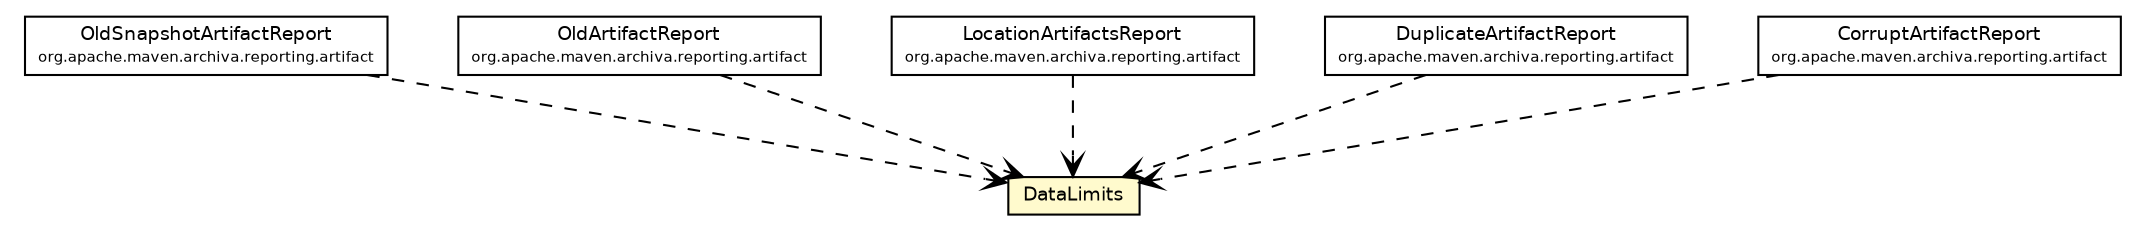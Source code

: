 #!/usr/local/bin/dot
#
# Class diagram 
# Generated by UmlGraph version 4.6 (http://www.spinellis.gr/sw/umlgraph)
#

digraph G {
	edge [fontname="Helvetica",fontsize=10,labelfontname="Helvetica",labelfontsize=10];
	node [fontname="Helvetica",fontsize=10,shape=plaintext];
	// org.apache.maven.archiva.reporting.DataLimits
	c107479 [label=<<table border="0" cellborder="1" cellspacing="0" cellpadding="2" port="p" bgcolor="lemonChiffon" href="./DataLimits.html">
		<tr><td><table border="0" cellspacing="0" cellpadding="1">
			<tr><td> DataLimits </td></tr>
		</table></td></tr>
		</table>>, fontname="Helvetica", fontcolor="black", fontsize=9.0];
	// org.apache.maven.archiva.reporting.artifact.OldSnapshotArtifactReport
	c107481 [label=<<table border="0" cellborder="1" cellspacing="0" cellpadding="2" port="p" href="./artifact/OldSnapshotArtifactReport.html">
		<tr><td><table border="0" cellspacing="0" cellpadding="1">
			<tr><td> OldSnapshotArtifactReport </td></tr>
			<tr><td><font point-size="7.0"> org.apache.maven.archiva.reporting.artifact </font></td></tr>
		</table></td></tr>
		</table>>, fontname="Helvetica", fontcolor="black", fontsize=9.0];
	// org.apache.maven.archiva.reporting.artifact.OldArtifactReport
	c107482 [label=<<table border="0" cellborder="1" cellspacing="0" cellpadding="2" port="p" href="./artifact/OldArtifactReport.html">
		<tr><td><table border="0" cellspacing="0" cellpadding="1">
			<tr><td> OldArtifactReport </td></tr>
			<tr><td><font point-size="7.0"> org.apache.maven.archiva.reporting.artifact </font></td></tr>
		</table></td></tr>
		</table>>, fontname="Helvetica", fontcolor="black", fontsize=9.0];
	// org.apache.maven.archiva.reporting.artifact.LocationArtifactsReport
	c107483 [label=<<table border="0" cellborder="1" cellspacing="0" cellpadding="2" port="p" href="./artifact/LocationArtifactsReport.html">
		<tr><td><table border="0" cellspacing="0" cellpadding="1">
			<tr><td> LocationArtifactsReport </td></tr>
			<tr><td><font point-size="7.0"> org.apache.maven.archiva.reporting.artifact </font></td></tr>
		</table></td></tr>
		</table>>, fontname="Helvetica", fontcolor="black", fontsize=9.0];
	// org.apache.maven.archiva.reporting.artifact.DuplicateArtifactReport
	c107486 [label=<<table border="0" cellborder="1" cellspacing="0" cellpadding="2" port="p" href="./artifact/DuplicateArtifactReport.html">
		<tr><td><table border="0" cellspacing="0" cellpadding="1">
			<tr><td> DuplicateArtifactReport </td></tr>
			<tr><td><font point-size="7.0"> org.apache.maven.archiva.reporting.artifact </font></td></tr>
		</table></td></tr>
		</table>>, fontname="Helvetica", fontcolor="black", fontsize=9.0];
	// org.apache.maven.archiva.reporting.artifact.CorruptArtifactReport
	c107487 [label=<<table border="0" cellborder="1" cellspacing="0" cellpadding="2" port="p" href="./artifact/CorruptArtifactReport.html">
		<tr><td><table border="0" cellspacing="0" cellpadding="1">
			<tr><td> CorruptArtifactReport </td></tr>
			<tr><td><font point-size="7.0"> org.apache.maven.archiva.reporting.artifact </font></td></tr>
		</table></td></tr>
		</table>>, fontname="Helvetica", fontcolor="black", fontsize=9.0];
	// org.apache.maven.archiva.reporting.artifact.OldSnapshotArtifactReport DEPEND org.apache.maven.archiva.reporting.DataLimits
	c107481:p -> c107479:p [taillabel="", label="", headlabel="", fontname="Helvetica", fontcolor="black", fontsize=10.0, color="black", arrowhead=open, style=dashed];
	// org.apache.maven.archiva.reporting.artifact.OldArtifactReport DEPEND org.apache.maven.archiva.reporting.DataLimits
	c107482:p -> c107479:p [taillabel="", label="", headlabel="", fontname="Helvetica", fontcolor="black", fontsize=10.0, color="black", arrowhead=open, style=dashed];
	// org.apache.maven.archiva.reporting.artifact.LocationArtifactsReport DEPEND org.apache.maven.archiva.reporting.DataLimits
	c107483:p -> c107479:p [taillabel="", label="", headlabel="", fontname="Helvetica", fontcolor="black", fontsize=10.0, color="black", arrowhead=open, style=dashed];
	// org.apache.maven.archiva.reporting.artifact.DuplicateArtifactReport DEPEND org.apache.maven.archiva.reporting.DataLimits
	c107486:p -> c107479:p [taillabel="", label="", headlabel="", fontname="Helvetica", fontcolor="black", fontsize=10.0, color="black", arrowhead=open, style=dashed];
	// org.apache.maven.archiva.reporting.artifact.CorruptArtifactReport DEPEND org.apache.maven.archiva.reporting.DataLimits
	c107487:p -> c107479:p [taillabel="", label="", headlabel="", fontname="Helvetica", fontcolor="black", fontsize=10.0, color="black", arrowhead=open, style=dashed];
}

